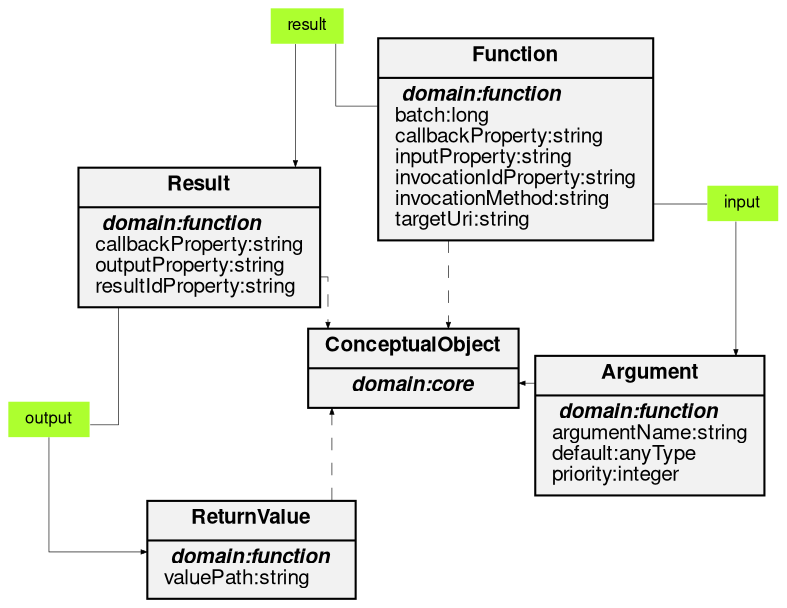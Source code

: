 digraph function_ontology {
	graph [fontname="Helvetica,Arial,sans-serif" fontsize=10 layout=neato overlap=scalexy splines=ortho]
	node [fillcolor=gray95 fontname="Helvetica,Arial,sans-serif" fontsize=10 shape=record]
	edge [arrowsize=0.3 fontname="Helvetica,Arial,sans-serif" fontsize=10 penwidth=0.3]
	ConceptualObject [label=<{<b>ConceptualObject</b> | <i><b> domain:core</b></i> <br align="left"/>}> style=filled]
	Argument [label=<{<b>Argument</b> | <i><b> domain:function</b></i> <br align="left"/>argumentName:string<br align="left"/>default:anyType<br align="left"/>priority:integer<br align="left"/>}> style=filled]
	Function [label=<{<b>Function</b> | <i><b> domain:function</b></i> <br align="left"/>batch:long<br align="left"/>callbackProperty:string<br align="left"/>inputProperty:string<br align="left"/>invocationIdProperty:string<br align="left"/>invocationMethod:string<br align="left"/>targetUri:string<br align="left"/>}> style=filled]
	Result [label=<{<b>Result</b> | <i><b> domain:function</b></i> <br align="left"/>callbackProperty:string<br align="left"/>outputProperty:string<br align="left"/>resultIdProperty:string<br align="left"/>}> style=filled]
	ReturnValue [label=<{<b>ReturnValue</b> | <i><b> domain:function</b></i> <br align="left"/>valuePath:string<br align="left"/>}> style=filled]
	input [label=input fillcolor=greenyellow fontsize=8 height=0 shape=plaintext style=filled width=0]
	output [label=output fillcolor=greenyellow fontsize=8 height=0 shape=plaintext style=filled width=0]
	result [label=result fillcolor=greenyellow fontsize=8 height=0 shape=plaintext style=filled width=0]
	Function -> input [arrowhead=none]
	input -> Argument
	Result -> output [arrowhead=none]
	output -> ReturnValue
	Function -> result [arrowhead=none]
	result -> Result
	Argument -> ConceptualObject [style=dashed]
	Function -> ConceptualObject [style=dashed]
	Result -> ConceptualObject [style=dashed]
	ReturnValue -> ConceptualObject [style=dashed]
}
